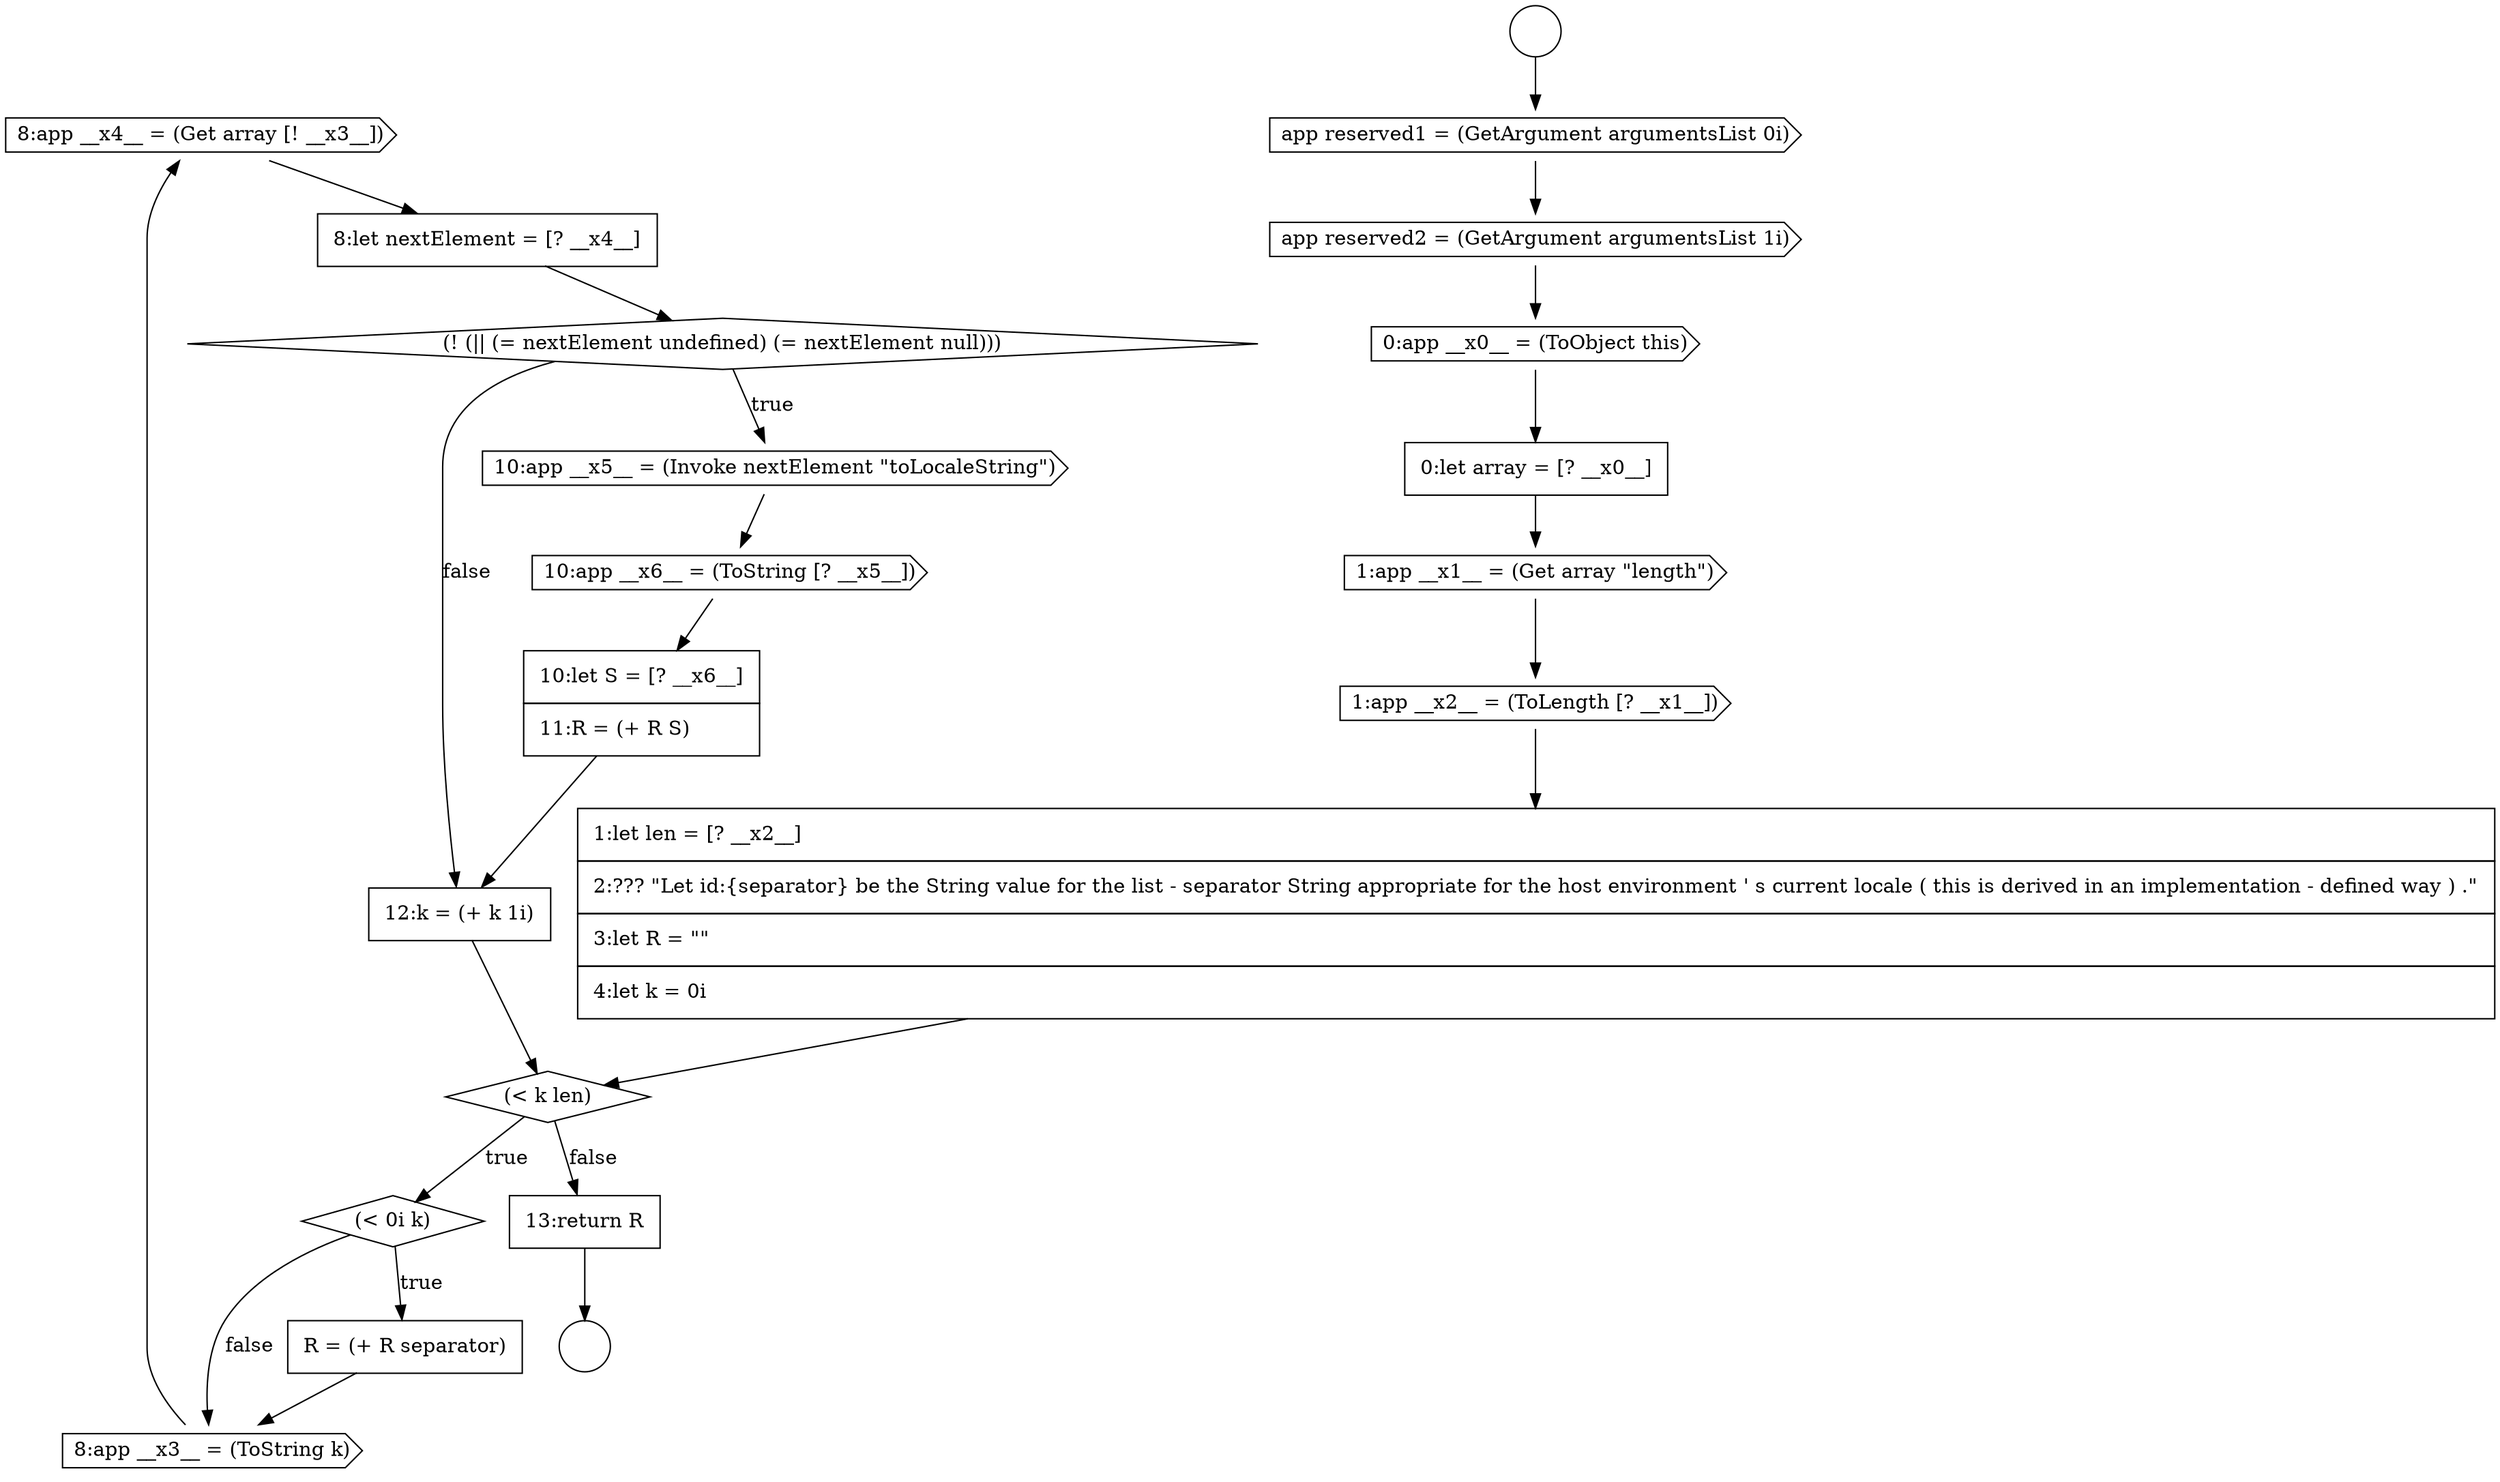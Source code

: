 digraph {
  node15885 [shape=cds, label=<<font color="black">8:app __x4__ = (Get array [! __x3__])</font>> color="black" fillcolor="white" style=filled]
  node15881 [shape=diamond, label=<<font color="black">(&lt; k len)</font>> color="black" fillcolor="white" style=filled]
  node15878 [shape=cds, label=<<font color="black">1:app __x1__ = (Get array &quot;length&quot;)</font>> color="black" fillcolor="white" style=filled]
  node15873 [shape=circle label=" " color="black" fillcolor="white" style=filled]
  node15892 [shape=none, margin=0, label=<<font color="black">
    <table border="0" cellborder="1" cellspacing="0" cellpadding="10">
      <tr><td align="left">13:return R</td></tr>
    </table>
  </font>> color="black" fillcolor="white" style=filled]
  node15886 [shape=none, margin=0, label=<<font color="black">
    <table border="0" cellborder="1" cellspacing="0" cellpadding="10">
      <tr><td align="left">8:let nextElement = [? __x4__]</td></tr>
    </table>
  </font>> color="black" fillcolor="white" style=filled]
  node15882 [shape=diamond, label=<<font color="black">(&lt; 0i k)</font>> color="black" fillcolor="white" style=filled]
  node15877 [shape=none, margin=0, label=<<font color="black">
    <table border="0" cellborder="1" cellspacing="0" cellpadding="10">
      <tr><td align="left">0:let array = [? __x0__]</td></tr>
    </table>
  </font>> color="black" fillcolor="white" style=filled]
  node15890 [shape=none, margin=0, label=<<font color="black">
    <table border="0" cellborder="1" cellspacing="0" cellpadding="10">
      <tr><td align="left">10:let S = [? __x6__]</td></tr>
      <tr><td align="left">11:R = (+ R S)</td></tr>
    </table>
  </font>> color="black" fillcolor="white" style=filled]
  node15875 [shape=cds, label=<<font color="black">app reserved2 = (GetArgument argumentsList 1i)</font>> color="black" fillcolor="white" style=filled]
  node15872 [shape=circle label=" " color="black" fillcolor="white" style=filled]
  node15874 [shape=cds, label=<<font color="black">app reserved1 = (GetArgument argumentsList 0i)</font>> color="black" fillcolor="white" style=filled]
  node15889 [shape=cds, label=<<font color="black">10:app __x6__ = (ToString [? __x5__])</font>> color="black" fillcolor="white" style=filled]
  node15876 [shape=cds, label=<<font color="black">0:app __x0__ = (ToObject this)</font>> color="black" fillcolor="white" style=filled]
  node15887 [shape=diamond, label=<<font color="black">(! (|| (= nextElement undefined) (= nextElement null)))</font>> color="black" fillcolor="white" style=filled]
  node15880 [shape=none, margin=0, label=<<font color="black">
    <table border="0" cellborder="1" cellspacing="0" cellpadding="10">
      <tr><td align="left">1:let len = [? __x2__]</td></tr>
      <tr><td align="left">2:??? &quot;Let id:{separator} be the String value for the list - separator String appropriate for the host environment ' s current locale ( this is derived in an implementation - defined way ) .&quot;</td></tr>
      <tr><td align="left">3:let R = &quot;&quot;</td></tr>
      <tr><td align="left">4:let k = 0i</td></tr>
    </table>
  </font>> color="black" fillcolor="white" style=filled]
  node15891 [shape=none, margin=0, label=<<font color="black">
    <table border="0" cellborder="1" cellspacing="0" cellpadding="10">
      <tr><td align="left">12:k = (+ k 1i)</td></tr>
    </table>
  </font>> color="black" fillcolor="white" style=filled]
  node15883 [shape=none, margin=0, label=<<font color="black">
    <table border="0" cellborder="1" cellspacing="0" cellpadding="10">
      <tr><td align="left">R = (+ R separator)</td></tr>
    </table>
  </font>> color="black" fillcolor="white" style=filled]
  node15888 [shape=cds, label=<<font color="black">10:app __x5__ = (Invoke nextElement &quot;toLocaleString&quot;)</font>> color="black" fillcolor="white" style=filled]
  node15884 [shape=cds, label=<<font color="black">8:app __x3__ = (ToString k)</font>> color="black" fillcolor="white" style=filled]
  node15879 [shape=cds, label=<<font color="black">1:app __x2__ = (ToLength [? __x1__])</font>> color="black" fillcolor="white" style=filled]
  node15891 -> node15881 [ color="black"]
  node15892 -> node15873 [ color="black"]
  node15879 -> node15880 [ color="black"]
  node15881 -> node15882 [label=<<font color="black">true</font>> color="black"]
  node15881 -> node15892 [label=<<font color="black">false</font>> color="black"]
  node15876 -> node15877 [ color="black"]
  node15877 -> node15878 [ color="black"]
  node15880 -> node15881 [ color="black"]
  node15878 -> node15879 [ color="black"]
  node15887 -> node15888 [label=<<font color="black">true</font>> color="black"]
  node15887 -> node15891 [label=<<font color="black">false</font>> color="black"]
  node15875 -> node15876 [ color="black"]
  node15888 -> node15889 [ color="black"]
  node15890 -> node15891 [ color="black"]
  node15886 -> node15887 [ color="black"]
  node15872 -> node15874 [ color="black"]
  node15874 -> node15875 [ color="black"]
  node15883 -> node15884 [ color="black"]
  node15882 -> node15883 [label=<<font color="black">true</font>> color="black"]
  node15882 -> node15884 [label=<<font color="black">false</font>> color="black"]
  node15884 -> node15885 [ color="black"]
  node15885 -> node15886 [ color="black"]
  node15889 -> node15890 [ color="black"]
}
